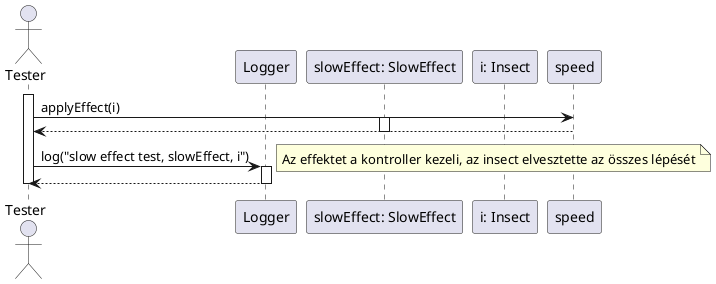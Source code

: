 @startuml slowEffect

actor Tester as tester

participant "Logger" as logger
participant "slowEffect: SlowEffect" as slow
participant "i: Insect" as insect

activate tester

tester -> speed: applyEffect(i)
activate slow

speed --> tester
deactivate slow

tester -> logger: log("slow effect test, slowEffect, i")
note right: Az effektet a kontroller kezeli, az insect elvesztette az összes lépését
activate logger

logger--> tester
deactivate logger

deactivate tester

@enduml